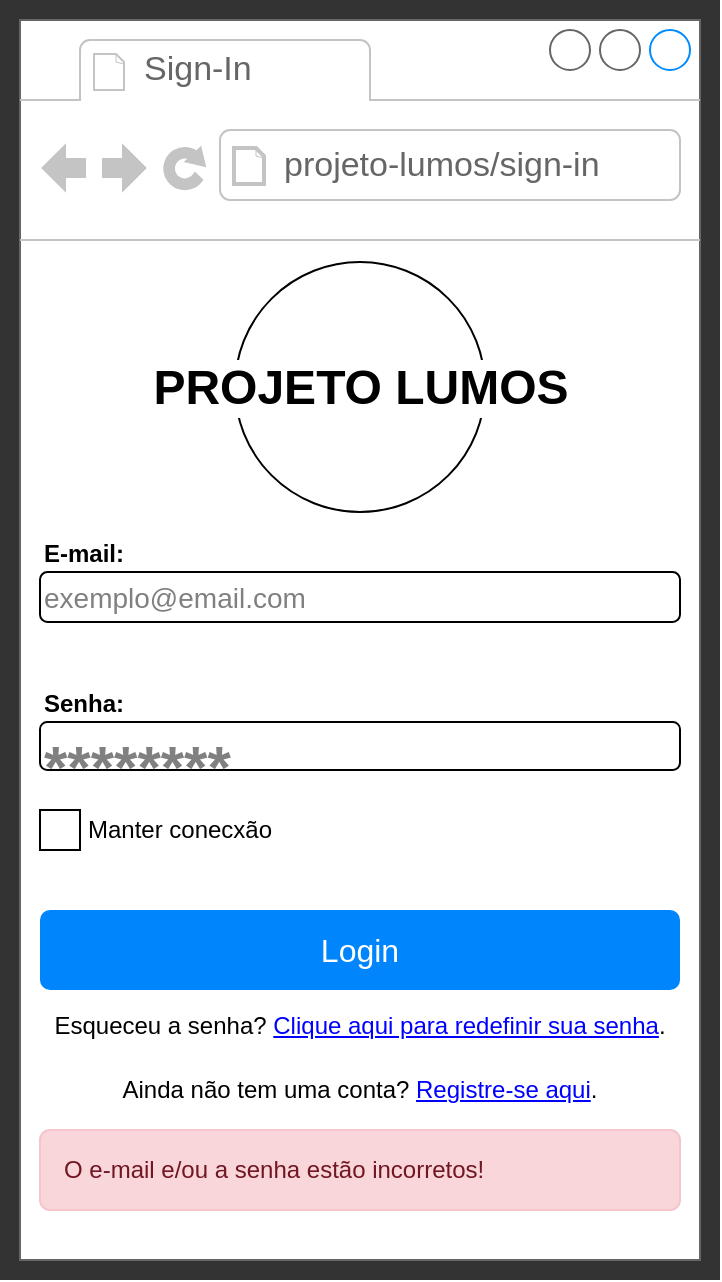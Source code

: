 <mxfile version="22.1.11" type="github" pages="4">
  <diagram id="QVXukRcYZEAoWH2xmHe6" name="Tela de login">
    <mxGraphModel dx="1628" dy="678" grid="1" gridSize="10" guides="1" tooltips="1" connect="0" arrows="0" fold="0" page="1" pageScale="1" pageWidth="827" pageHeight="1169" background="#ffffff" math="0" shadow="0">
      <root>
        <mxCell id="0" />
        <mxCell id="1" parent="0" />
        <mxCell id="Vdv9BuPVUVirSSIy-L4S-1" value="" style="group;" vertex="1" connectable="0" parent="1">
          <mxGeometry width="360" height="640" as="geometry" />
        </mxCell>
        <mxCell id="Vdv9BuPVUVirSSIy-L4S-2" value="" style="shape=rect;fillColor=#333333;strokeColor=none;" vertex="1" parent="Vdv9BuPVUVirSSIy-L4S-1">
          <mxGeometry width="360" height="640" as="geometry" />
        </mxCell>
        <mxCell id="Vdv9BuPVUVirSSIy-L4S-3" value="" style="strokeWidth=1;shadow=0;dashed=0;align=center;html=1;shape=mxgraph.mockup.containers.browserWindow;rSize=0;strokeColor=#666666;strokeColor2=#008cff;strokeColor3=#c4c4c4;mainText=,;recursiveResize=0;" vertex="1" parent="Vdv9BuPVUVirSSIy-L4S-1">
          <mxGeometry x="10" y="10" width="340" height="620" as="geometry" />
        </mxCell>
        <UserObject label="&lt;font color=&quot;#000000&quot;&gt;Esqueceu a senha? &lt;/font&gt;&lt;u&gt;Clique aqui para redefinir sua senha&lt;/u&gt;&lt;font color=&quot;#000000&quot;&gt;.&lt;/font&gt;" link="data:page/id,Tg6_4VK22YlRRJGs_QcX" id="Vdv9BuPVUVirSSIy-L4S-14">
          <mxCell style="text;html=1;strokeColor=none;fillColor=none;align=center;verticalAlign=middle;whiteSpace=wrap;rounded=0;fontStyle=0;fontColor=#0000FF;" vertex="1" parent="Vdv9BuPVUVirSSIy-L4S-3">
            <mxGeometry x="10" y="485" width="320" height="35" as="geometry" />
          </mxCell>
        </UserObject>
        <mxCell id="Vdv9BuPVUVirSSIy-L4S-4" value="Sign-In" style="strokeWidth=1;shadow=0;dashed=0;align=center;html=1;shape=mxgraph.mockup.containers.anchor;fontSize=17;fontColor=#666666;align=left;whiteSpace=wrap;" vertex="1" parent="Vdv9BuPVUVirSSIy-L4S-3">
          <mxGeometry x="60" y="12" width="110" height="26" as="geometry" />
        </mxCell>
        <mxCell id="Vdv9BuPVUVirSSIy-L4S-5" value="projeto-lumos/sign-in" style="strokeWidth=1;shadow=0;dashed=0;align=center;html=1;shape=mxgraph.mockup.containers.anchor;rSize=0;fontSize=17;fontColor=#666666;align=left;" vertex="1" parent="Vdv9BuPVUVirSSIy-L4S-3">
          <mxGeometry x="130" y="60" width="200" height="26" as="geometry" />
        </mxCell>
        <mxCell id="Vdv9BuPVUVirSSIy-L4S-6" value="" style="ellipse;whiteSpace=wrap;html=1;aspect=fixed;" vertex="1" parent="Vdv9BuPVUVirSSIy-L4S-3">
          <mxGeometry x="107.5" y="121" width="125" height="125" as="geometry" />
        </mxCell>
        <mxCell id="Vdv9BuPVUVirSSIy-L4S-7" value="PROJETO LUMOS" style="text;strokeColor=none;fillColor=none;html=1;fontSize=24;fontStyle=1;verticalAlign=middle;align=center;labelBackgroundColor=#FFFFFF;" vertex="1" parent="Vdv9BuPVUVirSSIy-L4S-3">
          <mxGeometry x="5" y="163.5" width="330" height="40" as="geometry" />
        </mxCell>
        <mxCell id="Vdv9BuPVUVirSSIy-L4S-8" value="E-mail:" style="text;html=1;strokeColor=none;fillColor=none;align=left;verticalAlign=bottom;whiteSpace=wrap;rounded=0;fontStyle=1" vertex="1" parent="Vdv9BuPVUVirSSIy-L4S-3">
          <mxGeometry x="10" y="246" width="320" height="30" as="geometry" />
        </mxCell>
        <mxCell id="Vdv9BuPVUVirSSIy-L4S-9" value="&lt;div style=&quot;font-size: 14px;&quot; align=&quot;left&quot;&gt;exemplo@email.com&lt;/div&gt;" style="rounded=1;whiteSpace=wrap;html=1;align=left;fontColor=#808080;fontSize=14;" vertex="1" parent="Vdv9BuPVUVirSSIy-L4S-3">
          <mxGeometry x="10" y="276" width="320" height="25" as="geometry" />
        </mxCell>
        <mxCell id="Vdv9BuPVUVirSSIy-L4S-10" value="&lt;div style=&quot;font-size: 30px;&quot; align=&quot;left&quot;&gt;&lt;font style=&quot;font-size: 30px;&quot;&gt;&lt;b style=&quot;font-size: 30px;&quot;&gt;********&lt;/b&gt;&lt;/font&gt;&lt;/div&gt;" style="rounded=1;whiteSpace=wrap;html=1;align=left;fontSize=30;verticalAlign=middle;horizontal=1;spacingTop=20;fontColor=#808080;" vertex="1" parent="Vdv9BuPVUVirSSIy-L4S-3">
          <mxGeometry x="10" y="351" width="320" height="24" as="geometry" />
        </mxCell>
        <mxCell id="Vdv9BuPVUVirSSIy-L4S-11" value="Senha:" style="text;html=1;strokeColor=none;fillColor=none;align=left;verticalAlign=bottom;whiteSpace=wrap;rounded=0;fontStyle=1" vertex="1" parent="Vdv9BuPVUVirSSIy-L4S-3">
          <mxGeometry x="10" y="321" width="320" height="30" as="geometry" />
        </mxCell>
        <mxCell id="Vdv9BuPVUVirSSIy-L4S-12" value="" style="whiteSpace=wrap;html=1;aspect=fixed;" vertex="1" parent="Vdv9BuPVUVirSSIy-L4S-3">
          <mxGeometry x="10" y="395" width="20" height="20" as="geometry" />
        </mxCell>
        <mxCell id="Vdv9BuPVUVirSSIy-L4S-13" value="Manter conecxão" style="text;html=1;strokeColor=none;fillColor=none;align=center;verticalAlign=middle;whiteSpace=wrap;rounded=0;" vertex="1" parent="Vdv9BuPVUVirSSIy-L4S-3">
          <mxGeometry x="30" y="395" width="100" height="20" as="geometry" />
        </mxCell>
        <UserObject label="Login" link="data:page/id,yGj1j8o3CC4hvEhsWFOq" id="Vdv9BuPVUVirSSIy-L4S-15">
          <mxCell style="html=1;shadow=0;dashed=0;shape=mxgraph.bootstrap.rrect;rSize=5;strokeColor=none;strokeWidth=1;fillColor=#0085FC;fontColor=#FFFFFF;whiteSpace=wrap;align=center;verticalAlign=middle;spacingLeft=0;fontStyle=0;fontSize=16;spacing=5;" vertex="1" parent="Vdv9BuPVUVirSSIy-L4S-3">
            <mxGeometry x="10" y="445" width="320" height="40" as="geometry" />
          </mxCell>
        </UserObject>
        <mxCell id="xp5IXckP9Dg446H2ewsu-7" value="O e-mail e/ou a senha estão incorretos!" style="html=1;shadow=0;dashed=0;shape=mxgraph.bootstrap.rrect;rSize=5;strokeColor=#F4C5CB;strokeWidth=1;fillColor=#F8D6DA;fontColor=#711623;whiteSpace=wrap;align=left;verticalAlign=middle;spacingLeft=10;" vertex="1" parent="Vdv9BuPVUVirSSIy-L4S-3">
          <mxGeometry x="10" y="555" width="320" height="40" as="geometry" />
        </mxCell>
        <UserObject label="Ainda não tem uma conta? &lt;font color=&quot;#0000FF&quot;&gt;&lt;u&gt;Registre-se aqui&lt;/u&gt;&lt;/font&gt;." link="data:page/id,ULmX6C8u3NB8f6NQlkoH" id="xp5IXckP9Dg446H2ewsu-8">
          <mxCell style="text;strokeColor=none;align=center;fillColor=none;html=1;verticalAlign=middle;whiteSpace=wrap;rounded=0;" vertex="1" parent="Vdv9BuPVUVirSSIy-L4S-1">
            <mxGeometry x="20" y="530" width="320" height="30" as="geometry" />
          </mxCell>
        </UserObject>
      </root>
    </mxGraphModel>
  </diagram>
  <diagram id="ULmX6C8u3NB8f6NQlkoH" name="Tela de cadastro de usuário">
    <mxGraphModel dx="1420" dy="746" grid="1" gridSize="10" guides="1" tooltips="1" connect="1" arrows="1" fold="1" page="1" pageScale="1" pageWidth="827" pageHeight="1169" math="0" shadow="0">
      <root>
        <mxCell id="0" />
        <mxCell id="1" parent="0" />
      </root>
    </mxGraphModel>
  </diagram>
  <diagram id="Tg6_4VK22YlRRJGs_QcX" name="Tela de reset de senha">
    <mxGraphModel dx="1420" dy="746" grid="1" gridSize="10" guides="1" tooltips="1" connect="1" arrows="1" fold="1" page="1" pageScale="1" pageWidth="827" pageHeight="1169" math="0" shadow="0">
      <root>
        <mxCell id="0" />
        <mxCell id="1" parent="0" />
      </root>
    </mxGraphModel>
  </diagram>
  <diagram id="yGj1j8o3CC4hvEhsWFOq" name="Tela home">
    <mxGraphModel dx="1420" dy="746" grid="1" gridSize="10" guides="1" tooltips="1" connect="1" arrows="1" fold="1" page="1" pageScale="1" pageWidth="827" pageHeight="1169" math="0" shadow="0">
      <root>
        <mxCell id="0" />
        <mxCell id="1" parent="0" />
      </root>
    </mxGraphModel>
  </diagram>
</mxfile>
